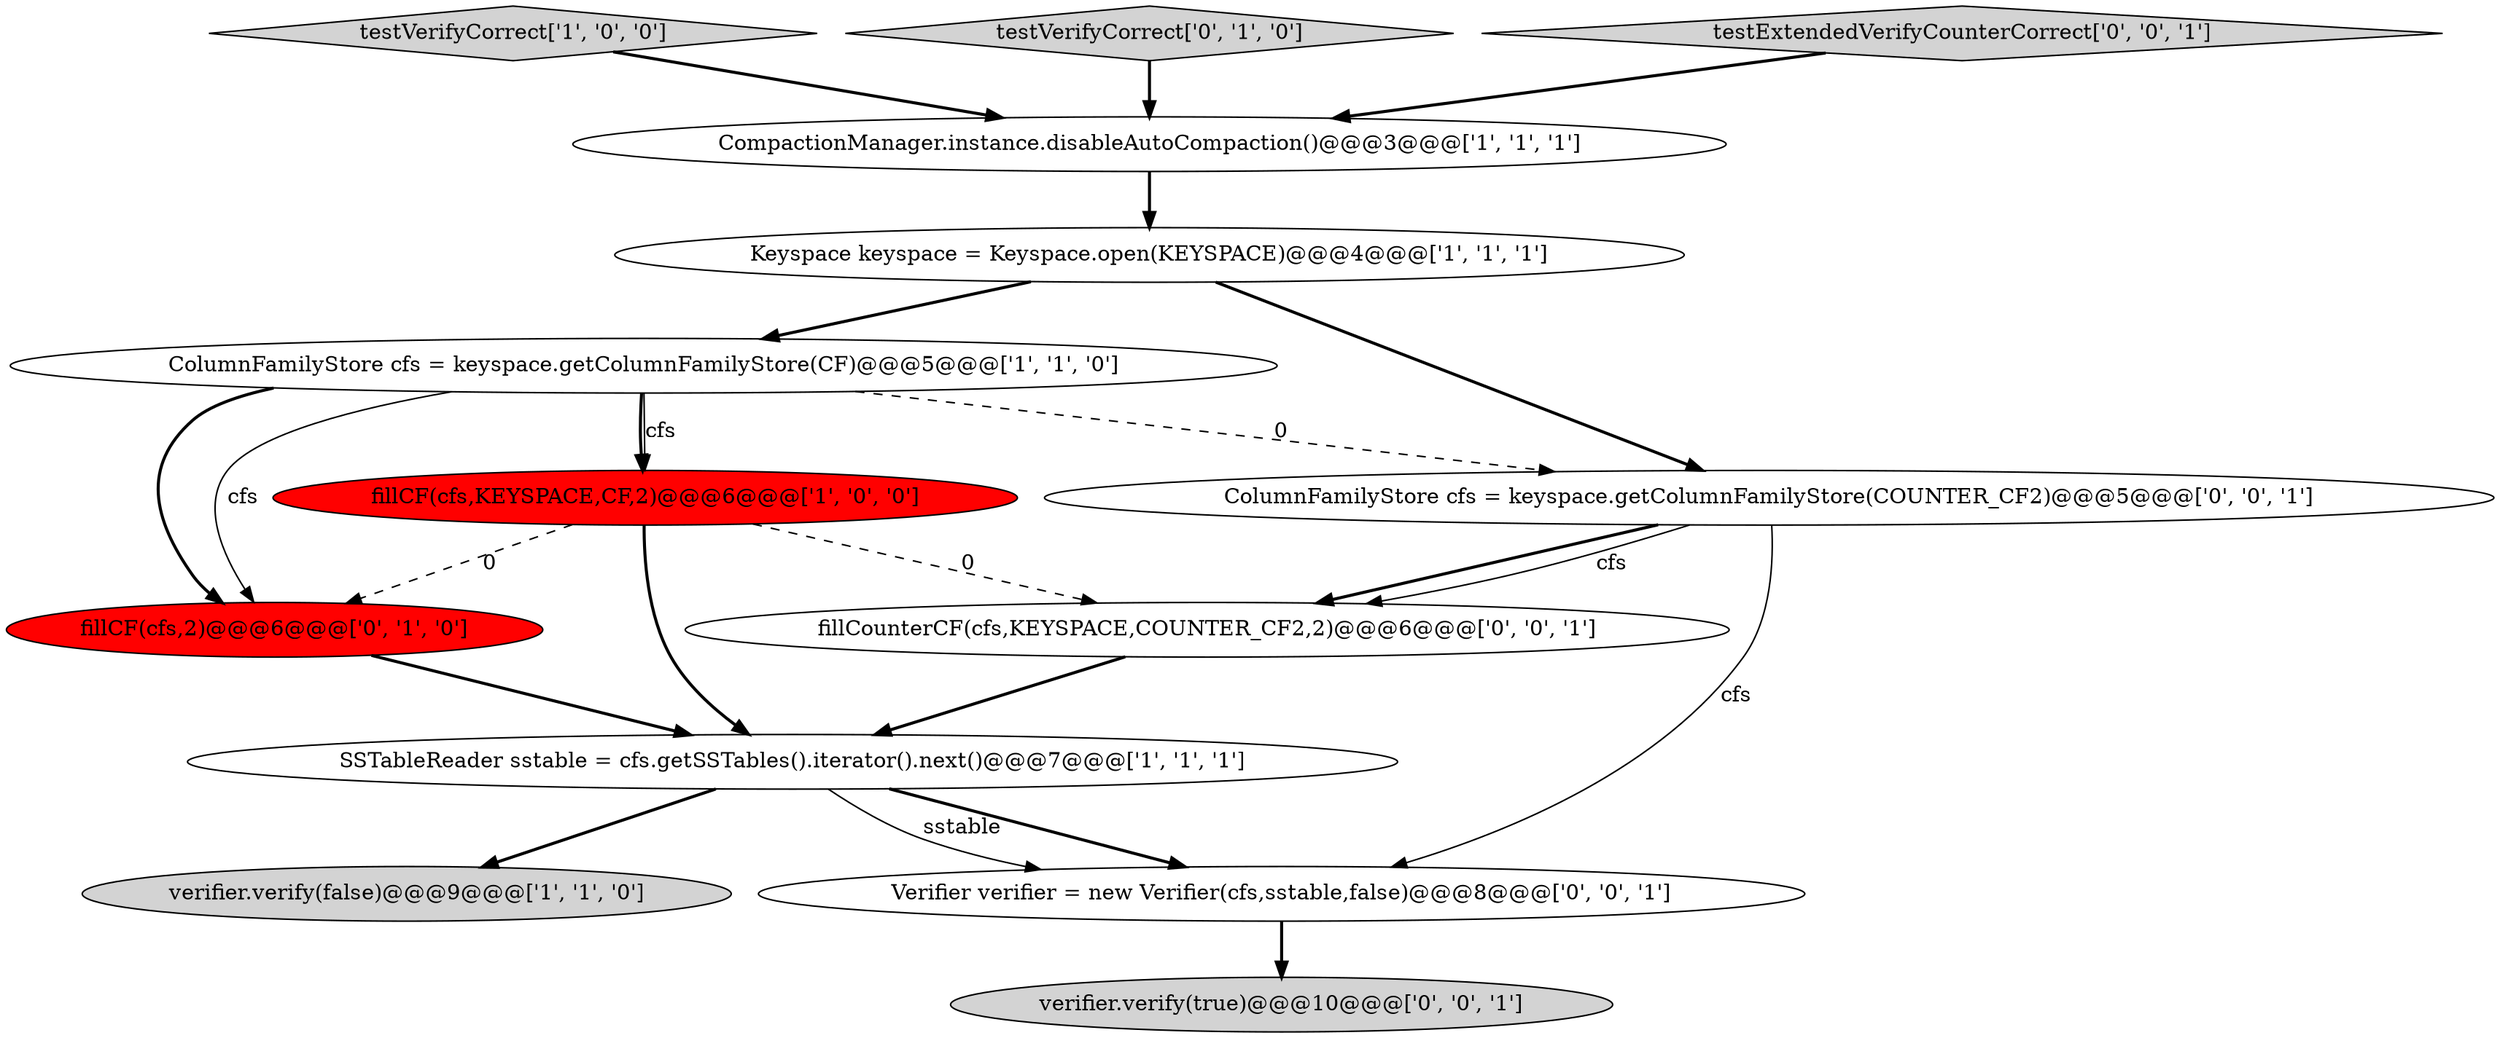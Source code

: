 digraph {
8 [style = filled, label = "fillCF(cfs,2)@@@6@@@['0', '1', '0']", fillcolor = red, shape = ellipse image = "AAA1AAABBB2BBB"];
1 [style = filled, label = "ColumnFamilyStore cfs = keyspace.getColumnFamilyStore(CF)@@@5@@@['1', '1', '0']", fillcolor = white, shape = ellipse image = "AAA0AAABBB1BBB"];
4 [style = filled, label = "SSTableReader sstable = cfs.getSSTables().iterator().next()@@@7@@@['1', '1', '1']", fillcolor = white, shape = ellipse image = "AAA0AAABBB1BBB"];
12 [style = filled, label = "ColumnFamilyStore cfs = keyspace.getColumnFamilyStore(COUNTER_CF2)@@@5@@@['0', '0', '1']", fillcolor = white, shape = ellipse image = "AAA0AAABBB3BBB"];
6 [style = filled, label = "testVerifyCorrect['1', '0', '0']", fillcolor = lightgray, shape = diamond image = "AAA0AAABBB1BBB"];
5 [style = filled, label = "verifier.verify(false)@@@9@@@['1', '1', '0']", fillcolor = lightgray, shape = ellipse image = "AAA0AAABBB1BBB"];
7 [style = filled, label = "testVerifyCorrect['0', '1', '0']", fillcolor = lightgray, shape = diamond image = "AAA0AAABBB2BBB"];
9 [style = filled, label = "fillCounterCF(cfs,KEYSPACE,COUNTER_CF2,2)@@@6@@@['0', '0', '1']", fillcolor = white, shape = ellipse image = "AAA0AAABBB3BBB"];
10 [style = filled, label = "verifier.verify(true)@@@10@@@['0', '0', '1']", fillcolor = lightgray, shape = ellipse image = "AAA0AAABBB3BBB"];
13 [style = filled, label = "Verifier verifier = new Verifier(cfs,sstable,false)@@@8@@@['0', '0', '1']", fillcolor = white, shape = ellipse image = "AAA0AAABBB3BBB"];
11 [style = filled, label = "testExtendedVerifyCounterCorrect['0', '0', '1']", fillcolor = lightgray, shape = diamond image = "AAA0AAABBB3BBB"];
3 [style = filled, label = "fillCF(cfs,KEYSPACE,CF,2)@@@6@@@['1', '0', '0']", fillcolor = red, shape = ellipse image = "AAA1AAABBB1BBB"];
0 [style = filled, label = "Keyspace keyspace = Keyspace.open(KEYSPACE)@@@4@@@['1', '1', '1']", fillcolor = white, shape = ellipse image = "AAA0AAABBB1BBB"];
2 [style = filled, label = "CompactionManager.instance.disableAutoCompaction()@@@3@@@['1', '1', '1']", fillcolor = white, shape = ellipse image = "AAA0AAABBB1BBB"];
13->10 [style = bold, label=""];
1->8 [style = bold, label=""];
9->4 [style = bold, label=""];
0->12 [style = bold, label=""];
4->13 [style = bold, label=""];
1->3 [style = bold, label=""];
12->13 [style = solid, label="cfs"];
1->8 [style = solid, label="cfs"];
12->9 [style = bold, label=""];
3->4 [style = bold, label=""];
11->2 [style = bold, label=""];
6->2 [style = bold, label=""];
1->12 [style = dashed, label="0"];
4->13 [style = solid, label="sstable"];
2->0 [style = bold, label=""];
3->9 [style = dashed, label="0"];
7->2 [style = bold, label=""];
0->1 [style = bold, label=""];
3->8 [style = dashed, label="0"];
8->4 [style = bold, label=""];
4->5 [style = bold, label=""];
12->9 [style = solid, label="cfs"];
1->3 [style = solid, label="cfs"];
}
